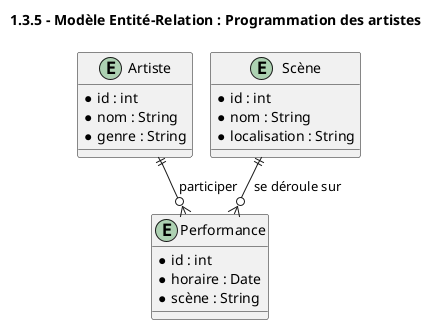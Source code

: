 @startuml
!pragma layout smetana
title 1.3.5 - Modèle Entité-Relation : Programmation des artistes

entity Artiste {
    *id : int
    *nom : String
    *genre : String
}

entity Performance {
    *id : int
    *horaire : Date
    *scène : String
}

entity Scène {
    *id : int
    *nom : String
    *localisation : String
}

Artiste ||--o{ Performance : "participer"
Scène ||--o{ Performance : "se déroule sur"

@enduml
